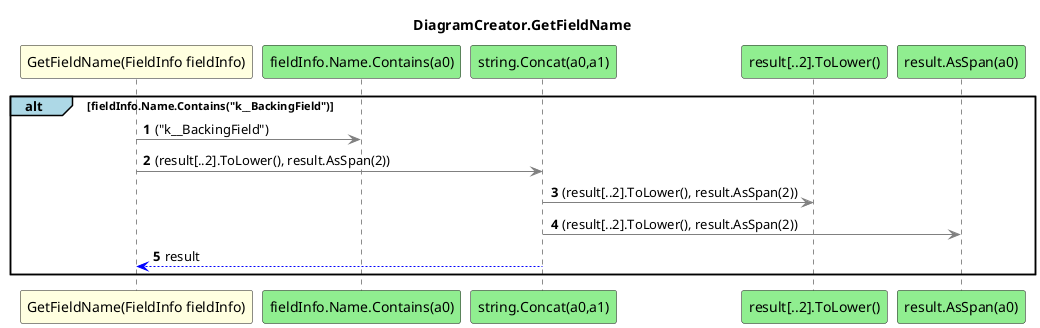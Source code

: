 @startuml DiagramCreator.GetFieldName
title DiagramCreator.GetFieldName
participant "GetFieldName(FieldInfo fieldInfo)" as GetFieldName_p0 #LightYellow
participant "fieldInfo.Name.Contains(a0)" as fieldInfo_Name_Contains_a0 #LightGreen
participant "string.Concat(a0,a1)" as string_Concat_a0_a1 #LightGreen
participant "result[..2].ToLower()" as result_2_ToLower #LightGreen
participant "result.AsSpan(a0)" as result_AsSpan_a0 #LightGreen
autonumber
alt#LightBlue fieldInfo.Name.Contains("k__BackingField")
 GetFieldName_p0 -[#grey]> fieldInfo_Name_Contains_a0 : ("k__BackingField")
 GetFieldName_p0 -[#grey]> string_Concat_a0_a1 : (result[..2].ToLower(), result.AsSpan(2))
 string_Concat_a0_a1 -[#grey]> result_2_ToLower : (result[..2].ToLower(), result.AsSpan(2))
 string_Concat_a0_a1 -[#grey]> result_AsSpan_a0 : (result[..2].ToLower(), result.AsSpan(2))
 string_Concat_a0_a1 -[#blue]-> GetFieldName_p0 : result
end
@enduml

